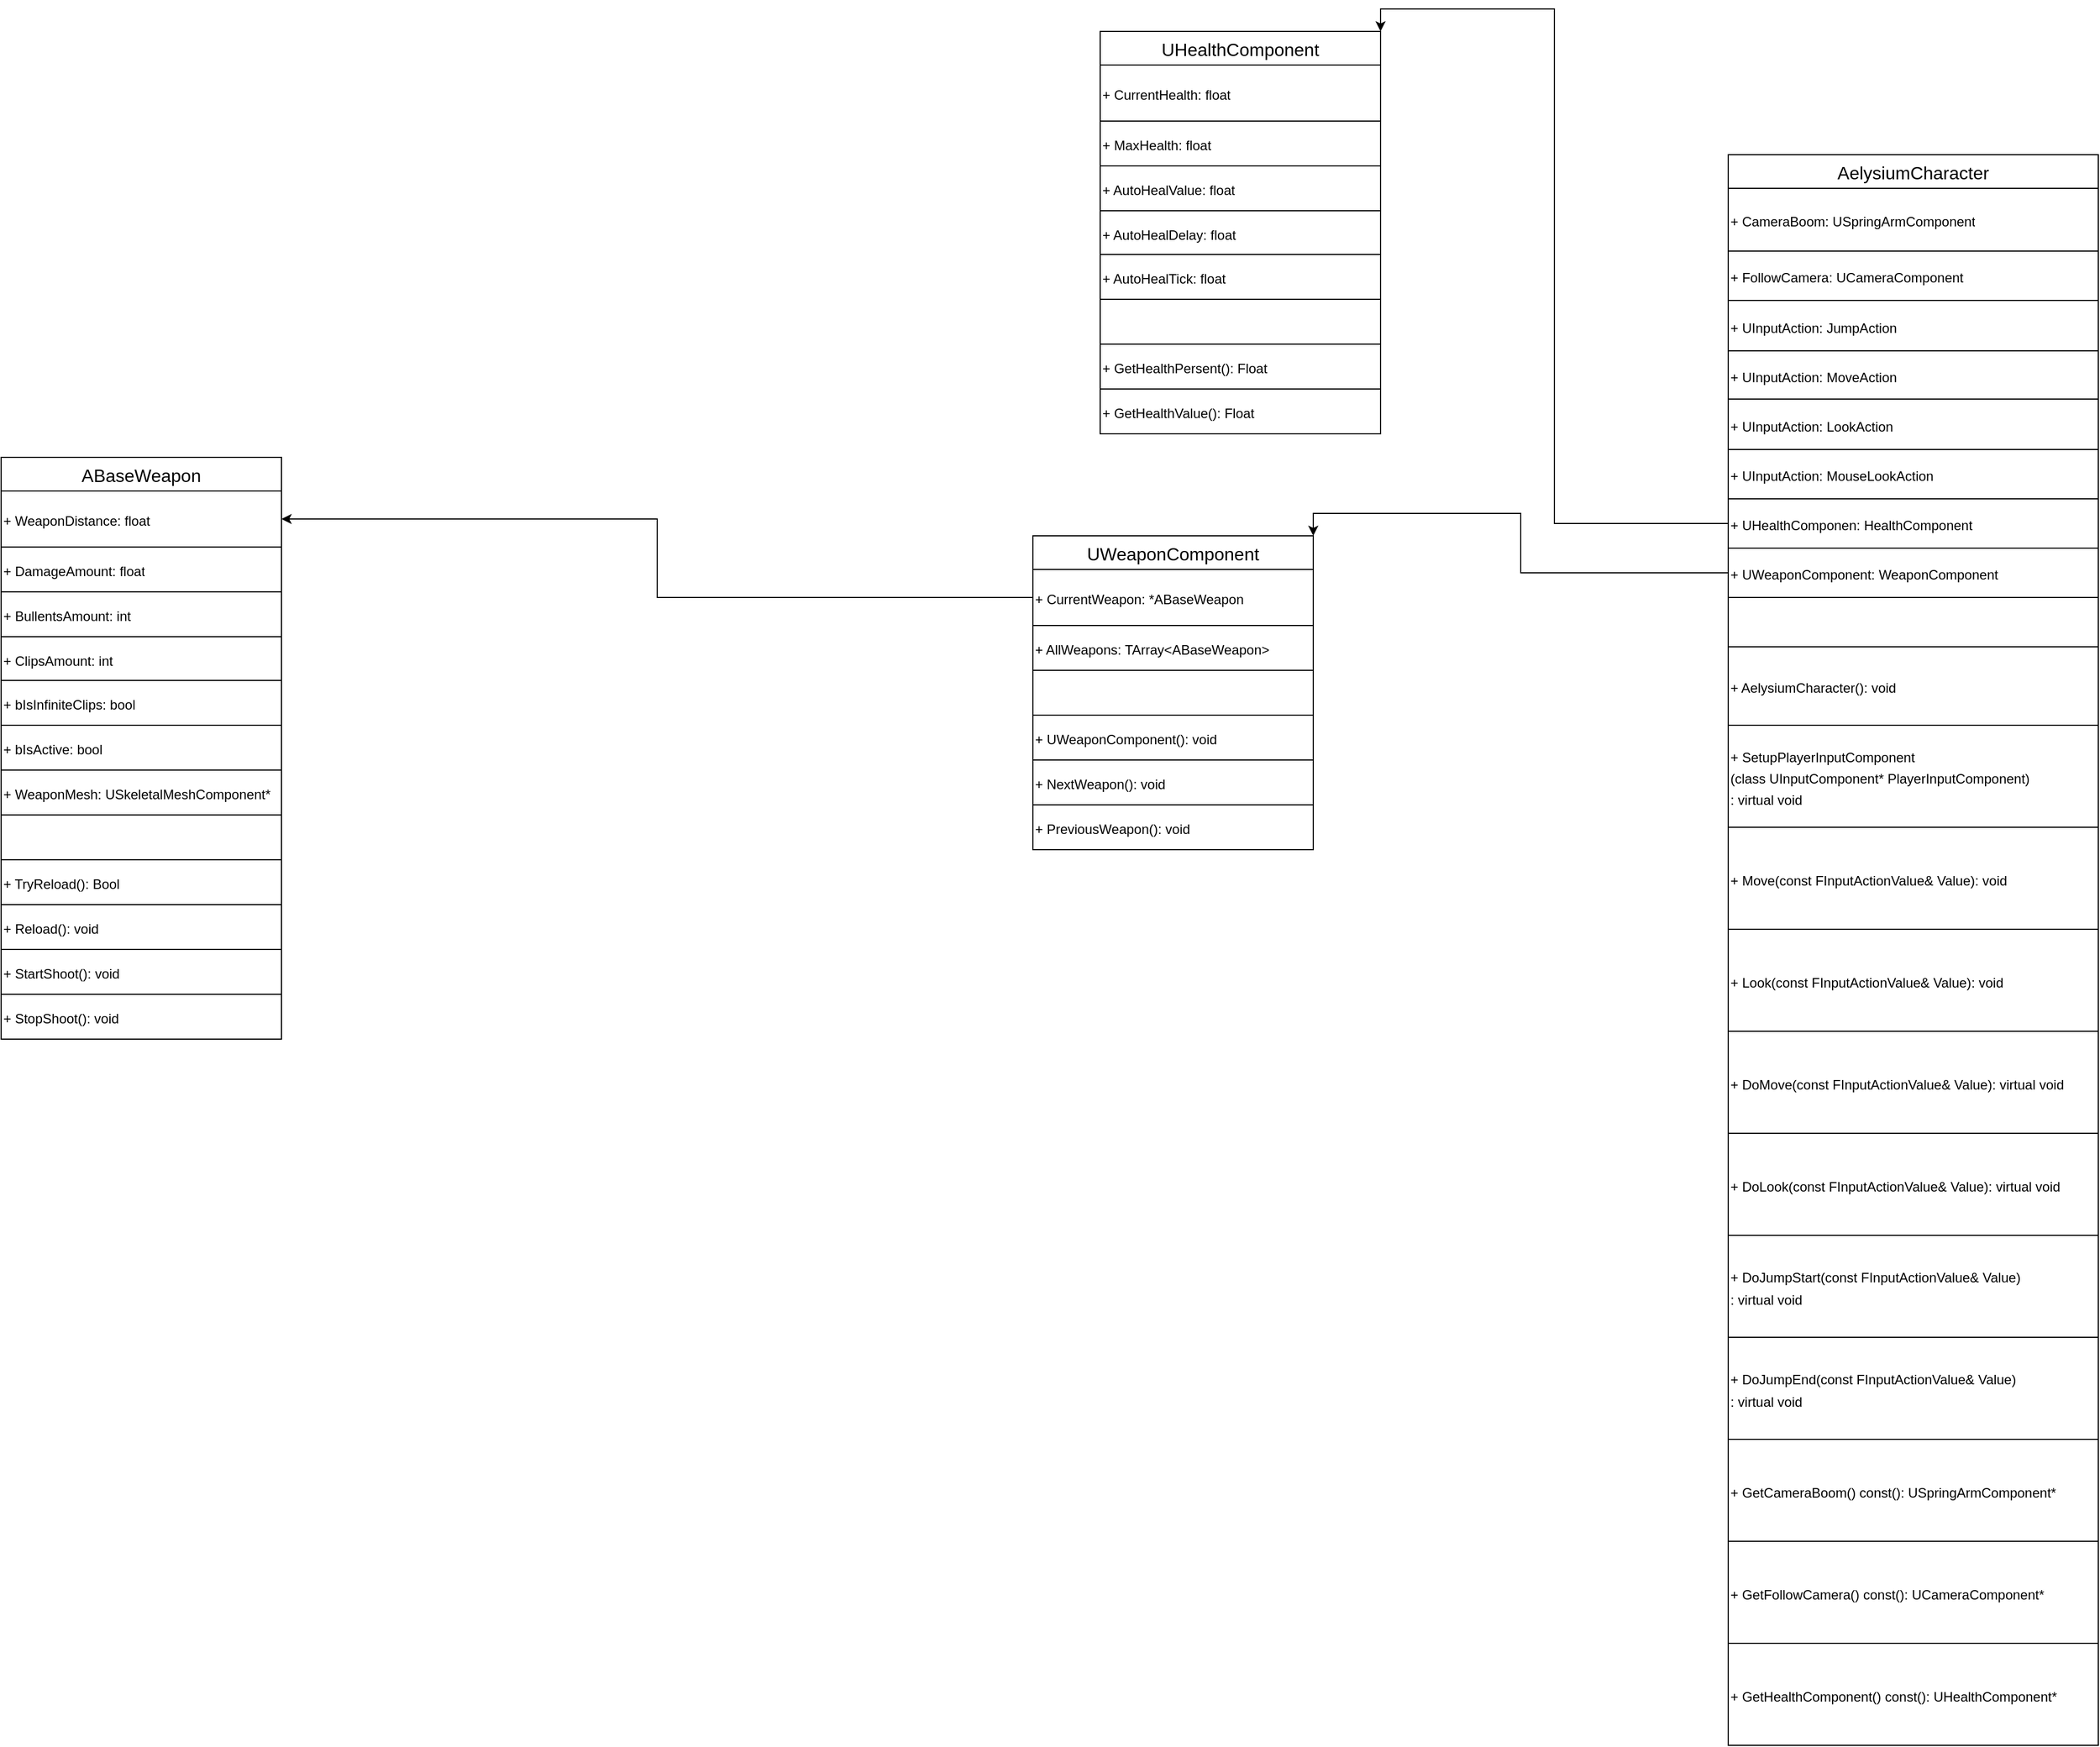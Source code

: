 <mxfile version="28.0.6">
  <diagram name="Страница — 1" id="IhJ4bE7CUyIUtvMSSL0e">
    <mxGraphModel dx="3064" dy="1994" grid="1" gridSize="10" guides="1" tooltips="1" connect="1" arrows="1" fold="1" page="1" pageScale="1" pageWidth="827" pageHeight="1169" math="0" shadow="0">
      <root>
        <mxCell id="0" />
        <mxCell id="1" parent="0" />
        <mxCell id="DpDnRwsXuCsIDv9uNx-G-3" value="UHealthComponent" style="shape=table;startSize=30;container=1;collapsible=0;childLayout=tableLayout;strokeColor=default;fontSize=16;align=center;" vertex="1" parent="1">
          <mxGeometry x="-280" y="-120" width="250" height="359" as="geometry" />
        </mxCell>
        <mxCell id="DpDnRwsXuCsIDv9uNx-G-4" value="" style="shape=tableRow;horizontal=0;startSize=0;swimlaneHead=0;swimlaneBody=0;strokeColor=inherit;top=0;left=0;bottom=0;right=0;collapsible=0;dropTarget=0;fillColor=none;points=[[0,0.5],[1,0.5]];portConstraint=eastwest;fontSize=16;" vertex="1" parent="DpDnRwsXuCsIDv9uNx-G-3">
          <mxGeometry y="30" width="250" height="50" as="geometry" />
        </mxCell>
        <mxCell id="DpDnRwsXuCsIDv9uNx-G-16" value="&lt;span style=&quot;font-size: 12px;&quot;&gt;+ CurrentHealth: float&lt;/span&gt;" style="shape=partialRectangle;html=1;whiteSpace=wrap;connectable=0;strokeColor=inherit;overflow=hidden;fillColor=none;top=0;left=0;bottom=0;right=0;pointerEvents=1;fontSize=16;align=left;" vertex="1" parent="DpDnRwsXuCsIDv9uNx-G-4">
          <mxGeometry width="250" height="50" as="geometry">
            <mxRectangle width="250" height="50" as="alternateBounds" />
          </mxGeometry>
        </mxCell>
        <mxCell id="DpDnRwsXuCsIDv9uNx-G-8" value="" style="shape=tableRow;horizontal=0;startSize=0;swimlaneHead=0;swimlaneBody=0;strokeColor=inherit;top=0;left=0;bottom=0;right=0;collapsible=0;dropTarget=0;fillColor=none;points=[[0,0.5],[1,0.5]];portConstraint=eastwest;fontSize=16;" vertex="1" parent="DpDnRwsXuCsIDv9uNx-G-3">
          <mxGeometry y="80" width="250" height="40" as="geometry" />
        </mxCell>
        <mxCell id="DpDnRwsXuCsIDv9uNx-G-17" value="&lt;span style=&quot;font-size: 12px;&quot;&gt;+ MaxHealth: float&lt;/span&gt;" style="shape=partialRectangle;html=1;whiteSpace=wrap;connectable=0;strokeColor=inherit;overflow=hidden;fillColor=none;top=0;left=0;bottom=0;right=0;pointerEvents=1;fontSize=16;align=left;" vertex="1" parent="DpDnRwsXuCsIDv9uNx-G-8">
          <mxGeometry width="250" height="40" as="geometry">
            <mxRectangle width="250" height="40" as="alternateBounds" />
          </mxGeometry>
        </mxCell>
        <mxCell id="DpDnRwsXuCsIDv9uNx-G-22" style="shape=tableRow;horizontal=0;startSize=0;swimlaneHead=0;swimlaneBody=0;strokeColor=inherit;top=0;left=0;bottom=0;right=0;collapsible=0;dropTarget=0;fillColor=none;points=[[0,0.5],[1,0.5]];portConstraint=eastwest;fontSize=16;" vertex="1" parent="DpDnRwsXuCsIDv9uNx-G-3">
          <mxGeometry y="120" width="250" height="40" as="geometry" />
        </mxCell>
        <mxCell id="DpDnRwsXuCsIDv9uNx-G-23" value="&lt;span style=&quot;font-size: 12px;&quot;&gt;+ AutoHealValue: float&lt;/span&gt;" style="shape=partialRectangle;html=1;whiteSpace=wrap;connectable=0;strokeColor=inherit;overflow=hidden;fillColor=none;top=0;left=0;bottom=0;right=0;pointerEvents=1;fontSize=16;align=left;" vertex="1" parent="DpDnRwsXuCsIDv9uNx-G-22">
          <mxGeometry width="250" height="40" as="geometry">
            <mxRectangle width="250" height="40" as="alternateBounds" />
          </mxGeometry>
        </mxCell>
        <mxCell id="DpDnRwsXuCsIDv9uNx-G-24" style="shape=tableRow;horizontal=0;startSize=0;swimlaneHead=0;swimlaneBody=0;strokeColor=inherit;top=0;left=0;bottom=0;right=0;collapsible=0;dropTarget=0;fillColor=none;points=[[0,0.5],[1,0.5]];portConstraint=eastwest;fontSize=16;" vertex="1" parent="DpDnRwsXuCsIDv9uNx-G-3">
          <mxGeometry y="160" width="250" height="39" as="geometry" />
        </mxCell>
        <mxCell id="DpDnRwsXuCsIDv9uNx-G-25" value="&lt;span style=&quot;font-size: 12px;&quot;&gt;+ AutoHealDelay: float&lt;/span&gt;" style="shape=partialRectangle;html=1;whiteSpace=wrap;connectable=0;strokeColor=inherit;overflow=hidden;fillColor=none;top=0;left=0;bottom=0;right=0;pointerEvents=1;fontSize=16;align=left;" vertex="1" parent="DpDnRwsXuCsIDv9uNx-G-24">
          <mxGeometry width="250" height="39" as="geometry">
            <mxRectangle width="250" height="39" as="alternateBounds" />
          </mxGeometry>
        </mxCell>
        <mxCell id="DpDnRwsXuCsIDv9uNx-G-26" style="shape=tableRow;horizontal=0;startSize=0;swimlaneHead=0;swimlaneBody=0;strokeColor=inherit;top=0;left=0;bottom=0;right=0;collapsible=0;dropTarget=0;fillColor=none;points=[[0,0.5],[1,0.5]];portConstraint=eastwest;fontSize=16;" vertex="1" parent="DpDnRwsXuCsIDv9uNx-G-3">
          <mxGeometry y="199" width="250" height="40" as="geometry" />
        </mxCell>
        <mxCell id="DpDnRwsXuCsIDv9uNx-G-27" value="&lt;span style=&quot;font-size: 12px;&quot;&gt;+ AutoHealTick: float&lt;/span&gt;" style="shape=partialRectangle;html=1;whiteSpace=wrap;connectable=0;strokeColor=inherit;overflow=hidden;fillColor=none;top=0;left=0;bottom=0;right=0;pointerEvents=1;fontSize=16;align=left;" vertex="1" parent="DpDnRwsXuCsIDv9uNx-G-26">
          <mxGeometry width="250" height="40" as="geometry">
            <mxRectangle width="250" height="40" as="alternateBounds" />
          </mxGeometry>
        </mxCell>
        <mxCell id="DpDnRwsXuCsIDv9uNx-G-28" style="shape=tableRow;horizontal=0;startSize=0;swimlaneHead=0;swimlaneBody=0;strokeColor=inherit;top=0;left=0;bottom=0;right=0;collapsible=0;dropTarget=0;fillColor=none;points=[[0,0.5],[1,0.5]];portConstraint=eastwest;fontSize=16;" vertex="1" parent="DpDnRwsXuCsIDv9uNx-G-3">
          <mxGeometry y="239" width="250" height="40" as="geometry" />
        </mxCell>
        <mxCell id="DpDnRwsXuCsIDv9uNx-G-29" value="" style="shape=partialRectangle;html=1;whiteSpace=wrap;connectable=0;strokeColor=inherit;overflow=hidden;fillColor=none;top=0;left=0;bottom=0;right=0;pointerEvents=1;fontSize=16;align=left;" vertex="1" parent="DpDnRwsXuCsIDv9uNx-G-28">
          <mxGeometry width="250" height="40" as="geometry">
            <mxRectangle width="250" height="40" as="alternateBounds" />
          </mxGeometry>
        </mxCell>
        <mxCell id="DpDnRwsXuCsIDv9uNx-G-30" style="shape=tableRow;horizontal=0;startSize=0;swimlaneHead=0;swimlaneBody=0;strokeColor=inherit;top=0;left=0;bottom=0;right=0;collapsible=0;dropTarget=0;fillColor=none;points=[[0,0.5],[1,0.5]];portConstraint=eastwest;fontSize=16;" vertex="1" parent="DpDnRwsXuCsIDv9uNx-G-3">
          <mxGeometry y="279" width="250" height="40" as="geometry" />
        </mxCell>
        <mxCell id="DpDnRwsXuCsIDv9uNx-G-31" value="&lt;span style=&quot;font-size: 12px;&quot;&gt;+ GetHealthPersent(): Float&lt;/span&gt;" style="shape=partialRectangle;html=1;whiteSpace=wrap;connectable=0;strokeColor=inherit;overflow=hidden;fillColor=none;top=0;left=0;bottom=0;right=0;pointerEvents=1;fontSize=16;align=left;" vertex="1" parent="DpDnRwsXuCsIDv9uNx-G-30">
          <mxGeometry width="250" height="40" as="geometry">
            <mxRectangle width="250" height="40" as="alternateBounds" />
          </mxGeometry>
        </mxCell>
        <mxCell id="DpDnRwsXuCsIDv9uNx-G-32" style="shape=tableRow;horizontal=0;startSize=0;swimlaneHead=0;swimlaneBody=0;strokeColor=inherit;top=0;left=0;bottom=0;right=0;collapsible=0;dropTarget=0;fillColor=none;points=[[0,0.5],[1,0.5]];portConstraint=eastwest;fontSize=16;" vertex="1" parent="DpDnRwsXuCsIDv9uNx-G-3">
          <mxGeometry y="319" width="250" height="40" as="geometry" />
        </mxCell>
        <mxCell id="DpDnRwsXuCsIDv9uNx-G-33" value="&lt;span style=&quot;font-size: 12px;&quot;&gt;+ GetHealthValue(): Float&lt;/span&gt;" style="shape=partialRectangle;html=1;whiteSpace=wrap;connectable=0;strokeColor=inherit;overflow=hidden;fillColor=none;top=0;left=0;bottom=0;right=0;pointerEvents=1;fontSize=16;align=left;" vertex="1" parent="DpDnRwsXuCsIDv9uNx-G-32">
          <mxGeometry width="250" height="40" as="geometry">
            <mxRectangle width="250" height="40" as="alternateBounds" />
          </mxGeometry>
        </mxCell>
        <mxCell id="DpDnRwsXuCsIDv9uNx-G-34" value="AelysiumCharacter" style="shape=table;startSize=30;container=1;collapsible=0;childLayout=tableLayout;strokeColor=default;fontSize=16;align=center;" vertex="1" parent="1">
          <mxGeometry x="280" y="-10" width="330" height="1419" as="geometry" />
        </mxCell>
        <mxCell id="DpDnRwsXuCsIDv9uNx-G-35" value="" style="shape=tableRow;horizontal=0;startSize=0;swimlaneHead=0;swimlaneBody=0;strokeColor=inherit;top=0;left=0;bottom=0;right=0;collapsible=0;dropTarget=0;fillColor=none;points=[[0,0.5],[1,0.5]];portConstraint=eastwest;fontSize=16;" vertex="1" parent="DpDnRwsXuCsIDv9uNx-G-34">
          <mxGeometry y="30" width="330" height="56" as="geometry" />
        </mxCell>
        <mxCell id="DpDnRwsXuCsIDv9uNx-G-36" value="&lt;span style=&quot;font-size: 12px;&quot;&gt;+ CameraBoom:&amp;nbsp;USpringArmComponent&lt;/span&gt;" style="shape=partialRectangle;html=1;whiteSpace=wrap;connectable=0;strokeColor=inherit;overflow=hidden;fillColor=none;top=0;left=0;bottom=0;right=0;pointerEvents=1;fontSize=16;align=left;" vertex="1" parent="DpDnRwsXuCsIDv9uNx-G-35">
          <mxGeometry width="330" height="56" as="geometry">
            <mxRectangle width="330" height="56" as="alternateBounds" />
          </mxGeometry>
        </mxCell>
        <mxCell id="DpDnRwsXuCsIDv9uNx-G-37" value="" style="shape=tableRow;horizontal=0;startSize=0;swimlaneHead=0;swimlaneBody=0;strokeColor=inherit;top=0;left=0;bottom=0;right=0;collapsible=0;dropTarget=0;fillColor=none;points=[[0,0.5],[1,0.5]];portConstraint=eastwest;fontSize=16;" vertex="1" parent="DpDnRwsXuCsIDv9uNx-G-34">
          <mxGeometry y="86" width="330" height="44" as="geometry" />
        </mxCell>
        <mxCell id="DpDnRwsXuCsIDv9uNx-G-38" value="&lt;span style=&quot;font-size: 12px;&quot;&gt;+ FollowCamera:&amp;nbsp;UCameraComponent&lt;/span&gt;" style="shape=partialRectangle;html=1;whiteSpace=wrap;connectable=0;strokeColor=inherit;overflow=hidden;fillColor=none;top=0;left=0;bottom=0;right=0;pointerEvents=1;fontSize=16;align=left;" vertex="1" parent="DpDnRwsXuCsIDv9uNx-G-37">
          <mxGeometry width="330" height="44" as="geometry">
            <mxRectangle width="330" height="44" as="alternateBounds" />
          </mxGeometry>
        </mxCell>
        <mxCell id="DpDnRwsXuCsIDv9uNx-G-39" style="shape=tableRow;horizontal=0;startSize=0;swimlaneHead=0;swimlaneBody=0;strokeColor=inherit;top=0;left=0;bottom=0;right=0;collapsible=0;dropTarget=0;fillColor=none;points=[[0,0.5],[1,0.5]];portConstraint=eastwest;fontSize=16;" vertex="1" parent="DpDnRwsXuCsIDv9uNx-G-34">
          <mxGeometry y="130" width="330" height="45" as="geometry" />
        </mxCell>
        <mxCell id="DpDnRwsXuCsIDv9uNx-G-40" value="&lt;span style=&quot;font-size: 12px;&quot;&gt;+ UInputAction:&amp;nbsp;JumpAction&lt;/span&gt;" style="shape=partialRectangle;html=1;whiteSpace=wrap;connectable=0;strokeColor=inherit;overflow=hidden;fillColor=none;top=0;left=0;bottom=0;right=0;pointerEvents=1;fontSize=16;align=left;" vertex="1" parent="DpDnRwsXuCsIDv9uNx-G-39">
          <mxGeometry width="330" height="45" as="geometry">
            <mxRectangle width="330" height="45" as="alternateBounds" />
          </mxGeometry>
        </mxCell>
        <mxCell id="DpDnRwsXuCsIDv9uNx-G-41" style="shape=tableRow;horizontal=0;startSize=0;swimlaneHead=0;swimlaneBody=0;strokeColor=inherit;top=0;left=0;bottom=0;right=0;collapsible=0;dropTarget=0;fillColor=none;points=[[0,0.5],[1,0.5]];portConstraint=eastwest;fontSize=16;" vertex="1" parent="DpDnRwsXuCsIDv9uNx-G-34">
          <mxGeometry y="175" width="330" height="43" as="geometry" />
        </mxCell>
        <mxCell id="DpDnRwsXuCsIDv9uNx-G-42" value="&lt;span style=&quot;font-size: 12px;&quot;&gt;+ UInputAction:&amp;nbsp;MoveAction&lt;/span&gt;" style="shape=partialRectangle;html=1;whiteSpace=wrap;connectable=0;strokeColor=inherit;overflow=hidden;fillColor=none;top=0;left=0;bottom=0;right=0;pointerEvents=1;fontSize=16;align=left;" vertex="1" parent="DpDnRwsXuCsIDv9uNx-G-41">
          <mxGeometry width="330" height="43" as="geometry">
            <mxRectangle width="330" height="43" as="alternateBounds" />
          </mxGeometry>
        </mxCell>
        <mxCell id="DpDnRwsXuCsIDv9uNx-G-43" style="shape=tableRow;horizontal=0;startSize=0;swimlaneHead=0;swimlaneBody=0;strokeColor=inherit;top=0;left=0;bottom=0;right=0;collapsible=0;dropTarget=0;fillColor=none;points=[[0,0.5],[1,0.5]];portConstraint=eastwest;fontSize=16;" vertex="1" parent="DpDnRwsXuCsIDv9uNx-G-34">
          <mxGeometry y="218" width="330" height="45" as="geometry" />
        </mxCell>
        <mxCell id="DpDnRwsXuCsIDv9uNx-G-44" value="&lt;span style=&quot;font-size: 12px;&quot;&gt;+ UInputAction:&amp;nbsp;LookAction&lt;/span&gt;" style="shape=partialRectangle;html=1;whiteSpace=wrap;connectable=0;strokeColor=inherit;overflow=hidden;fillColor=none;top=0;left=0;bottom=0;right=0;pointerEvents=1;fontSize=16;align=left;" vertex="1" parent="DpDnRwsXuCsIDv9uNx-G-43">
          <mxGeometry width="330" height="45" as="geometry">
            <mxRectangle width="330" height="45" as="alternateBounds" />
          </mxGeometry>
        </mxCell>
        <mxCell id="DpDnRwsXuCsIDv9uNx-G-55" style="shape=tableRow;horizontal=0;startSize=0;swimlaneHead=0;swimlaneBody=0;strokeColor=inherit;top=0;left=0;bottom=0;right=0;collapsible=0;dropTarget=0;fillColor=none;points=[[0,0.5],[1,0.5]];portConstraint=eastwest;fontSize=16;" vertex="1" parent="DpDnRwsXuCsIDv9uNx-G-34">
          <mxGeometry y="263" width="330" height="44" as="geometry" />
        </mxCell>
        <mxCell id="DpDnRwsXuCsIDv9uNx-G-56" value="&lt;span style=&quot;font-size: 12px;&quot;&gt;+ UInputAction:&amp;nbsp;MouseLookAction&lt;/span&gt;" style="shape=partialRectangle;html=1;whiteSpace=wrap;connectable=0;strokeColor=inherit;overflow=hidden;fillColor=none;top=0;left=0;bottom=0;right=0;pointerEvents=1;fontSize=16;align=left;" vertex="1" parent="DpDnRwsXuCsIDv9uNx-G-55">
          <mxGeometry width="330" height="44" as="geometry">
            <mxRectangle width="330" height="44" as="alternateBounds" />
          </mxGeometry>
        </mxCell>
        <mxCell id="DpDnRwsXuCsIDv9uNx-G-75" style="shape=tableRow;horizontal=0;startSize=0;swimlaneHead=0;swimlaneBody=0;strokeColor=inherit;top=0;left=0;bottom=0;right=0;collapsible=0;dropTarget=0;fillColor=none;points=[[0,0.5],[1,0.5]];portConstraint=eastwest;fontSize=16;" vertex="1" parent="DpDnRwsXuCsIDv9uNx-G-34">
          <mxGeometry y="307" width="330" height="44" as="geometry" />
        </mxCell>
        <mxCell id="DpDnRwsXuCsIDv9uNx-G-76" value="&lt;span style=&quot;font-size: 12px;&quot;&gt;+ UHealthComponen: HealthComponent&lt;/span&gt;" style="shape=partialRectangle;html=1;whiteSpace=wrap;connectable=0;strokeColor=inherit;overflow=hidden;fillColor=none;top=0;left=0;bottom=0;right=0;pointerEvents=1;fontSize=16;align=left;" vertex="1" parent="DpDnRwsXuCsIDv9uNx-G-75">
          <mxGeometry width="330" height="44" as="geometry">
            <mxRectangle width="330" height="44" as="alternateBounds" />
          </mxGeometry>
        </mxCell>
        <mxCell id="DpDnRwsXuCsIDv9uNx-G-127" style="shape=tableRow;horizontal=0;startSize=0;swimlaneHead=0;swimlaneBody=0;strokeColor=inherit;top=0;left=0;bottom=0;right=0;collapsible=0;dropTarget=0;fillColor=none;points=[[0,0.5],[1,0.5]];portConstraint=eastwest;fontSize=16;" vertex="1" parent="DpDnRwsXuCsIDv9uNx-G-34">
          <mxGeometry y="351" width="330" height="44" as="geometry" />
        </mxCell>
        <mxCell id="DpDnRwsXuCsIDv9uNx-G-128" value="&lt;span style=&quot;font-size: 12px;&quot;&gt;+ UWeaponComponent: WeaponComponent&lt;/span&gt;" style="shape=partialRectangle;html=1;whiteSpace=wrap;connectable=0;strokeColor=inherit;overflow=hidden;fillColor=none;top=0;left=0;bottom=0;right=0;pointerEvents=1;fontSize=16;align=left;" vertex="1" parent="DpDnRwsXuCsIDv9uNx-G-127">
          <mxGeometry width="330" height="44" as="geometry">
            <mxRectangle width="330" height="44" as="alternateBounds" />
          </mxGeometry>
        </mxCell>
        <mxCell id="DpDnRwsXuCsIDv9uNx-G-51" style="shape=tableRow;horizontal=0;startSize=0;swimlaneHead=0;swimlaneBody=0;strokeColor=inherit;top=0;left=0;bottom=0;right=0;collapsible=0;dropTarget=0;fillColor=none;points=[[0,0.5],[1,0.5]];portConstraint=eastwest;fontSize=16;" vertex="1" parent="DpDnRwsXuCsIDv9uNx-G-34">
          <mxGeometry y="395" width="330" height="44" as="geometry" />
        </mxCell>
        <mxCell id="DpDnRwsXuCsIDv9uNx-G-52" style="shape=partialRectangle;html=1;whiteSpace=wrap;connectable=0;strokeColor=inherit;overflow=hidden;fillColor=none;top=0;left=0;bottom=0;right=0;pointerEvents=1;fontSize=16;align=left;" vertex="1" parent="DpDnRwsXuCsIDv9uNx-G-51">
          <mxGeometry width="330" height="44" as="geometry">
            <mxRectangle width="330" height="44" as="alternateBounds" />
          </mxGeometry>
        </mxCell>
        <mxCell id="DpDnRwsXuCsIDv9uNx-G-47" style="shape=tableRow;horizontal=0;startSize=0;swimlaneHead=0;swimlaneBody=0;strokeColor=inherit;top=0;left=0;bottom=0;right=0;collapsible=0;dropTarget=0;fillColor=none;points=[[0,0.5],[1,0.5]];portConstraint=eastwest;fontSize=16;" vertex="1" parent="DpDnRwsXuCsIDv9uNx-G-34">
          <mxGeometry y="439" width="330" height="70" as="geometry" />
        </mxCell>
        <mxCell id="DpDnRwsXuCsIDv9uNx-G-48" value="&lt;span style=&quot;font-size: 12px;&quot;&gt;+ AelysiumCharacter(): void&lt;/span&gt;" style="shape=partialRectangle;html=1;whiteSpace=wrap;connectable=0;strokeColor=inherit;overflow=hidden;fillColor=none;top=0;left=0;bottom=0;right=0;pointerEvents=1;fontSize=16;align=left;" vertex="1" parent="DpDnRwsXuCsIDv9uNx-G-47">
          <mxGeometry width="330" height="70" as="geometry">
            <mxRectangle width="330" height="70" as="alternateBounds" />
          </mxGeometry>
        </mxCell>
        <mxCell id="DpDnRwsXuCsIDv9uNx-G-49" style="shape=tableRow;horizontal=0;startSize=0;swimlaneHead=0;swimlaneBody=0;strokeColor=inherit;top=0;left=0;bottom=0;right=0;collapsible=0;dropTarget=0;fillColor=none;points=[[0,0.5],[1,0.5]];portConstraint=eastwest;fontSize=16;" vertex="1" parent="DpDnRwsXuCsIDv9uNx-G-34">
          <mxGeometry y="509" width="330" height="91" as="geometry" />
        </mxCell>
        <mxCell id="DpDnRwsXuCsIDv9uNx-G-50" value="&lt;span style=&quot;font-size: 12px;&quot;&gt;+ SetupPlayerInputComponent&lt;/span&gt;&lt;div&gt;&lt;span style=&quot;font-size: 12px;&quot;&gt;(class UInputComponent* PlayerInputComponent)&lt;/span&gt;&lt;/div&gt;&lt;div&gt;&lt;span style=&quot;font-size: 12px;&quot;&gt;:&amp;nbsp;&lt;/span&gt;&lt;span style=&quot;background-color: transparent; font-size: 12px;&quot;&gt;virtual&amp;nbsp;&lt;/span&gt;&lt;span style=&quot;font-size: 12px; background-color: transparent; color: light-dark(rgb(0, 0, 0), rgb(255, 255, 255));&quot;&gt;void&lt;/span&gt;&lt;/div&gt;" style="shape=partialRectangle;html=1;whiteSpace=wrap;connectable=0;strokeColor=inherit;overflow=hidden;fillColor=none;top=0;left=0;bottom=0;right=0;pointerEvents=1;fontSize=16;align=left;" vertex="1" parent="DpDnRwsXuCsIDv9uNx-G-49">
          <mxGeometry width="330" height="91" as="geometry">
            <mxRectangle width="330" height="91" as="alternateBounds" />
          </mxGeometry>
        </mxCell>
        <mxCell id="DpDnRwsXuCsIDv9uNx-G-62" style="shape=tableRow;horizontal=0;startSize=0;swimlaneHead=0;swimlaneBody=0;strokeColor=inherit;top=0;left=0;bottom=0;right=0;collapsible=0;dropTarget=0;fillColor=none;points=[[0,0.5],[1,0.5]];portConstraint=eastwest;fontSize=16;" vertex="1" parent="DpDnRwsXuCsIDv9uNx-G-34">
          <mxGeometry y="600" width="330" height="91" as="geometry" />
        </mxCell>
        <mxCell id="DpDnRwsXuCsIDv9uNx-G-63" value="&lt;span style=&quot;font-size: 12px;&quot;&gt;+&amp;nbsp;Move(const FInputActionValue&amp;amp; Value)&lt;/span&gt;&lt;span style=&quot;font-size: 12px; background-color: transparent; color: light-dark(rgb(0, 0, 0), rgb(255, 255, 255));&quot;&gt;: void&lt;/span&gt;" style="shape=partialRectangle;html=1;whiteSpace=wrap;connectable=0;strokeColor=inherit;overflow=hidden;fillColor=none;top=0;left=0;bottom=0;right=0;pointerEvents=1;fontSize=16;align=left;" vertex="1" parent="DpDnRwsXuCsIDv9uNx-G-62">
          <mxGeometry width="330" height="91" as="geometry">
            <mxRectangle width="330" height="91" as="alternateBounds" />
          </mxGeometry>
        </mxCell>
        <mxCell id="DpDnRwsXuCsIDv9uNx-G-60" style="shape=tableRow;horizontal=0;startSize=0;swimlaneHead=0;swimlaneBody=0;strokeColor=inherit;top=0;left=0;bottom=0;right=0;collapsible=0;dropTarget=0;fillColor=none;points=[[0,0.5],[1,0.5]];portConstraint=eastwest;fontSize=16;" vertex="1" parent="DpDnRwsXuCsIDv9uNx-G-34">
          <mxGeometry y="691" width="330" height="91" as="geometry" />
        </mxCell>
        <mxCell id="DpDnRwsXuCsIDv9uNx-G-61" value="&lt;span style=&quot;font-size: 12px;&quot;&gt;+ Look(const FInputActionValue&amp;amp; Value)&lt;/span&gt;&lt;span style=&quot;background-color: transparent; font-size: 12px; color: light-dark(rgb(0, 0, 0), rgb(255, 255, 255));&quot;&gt;: void&lt;/span&gt;" style="shape=partialRectangle;html=1;whiteSpace=wrap;connectable=0;strokeColor=inherit;overflow=hidden;fillColor=none;top=0;left=0;bottom=0;right=0;pointerEvents=1;fontSize=16;align=left;" vertex="1" parent="DpDnRwsXuCsIDv9uNx-G-60">
          <mxGeometry width="330" height="91" as="geometry">
            <mxRectangle width="330" height="91" as="alternateBounds" />
          </mxGeometry>
        </mxCell>
        <mxCell id="DpDnRwsXuCsIDv9uNx-G-58" style="shape=tableRow;horizontal=0;startSize=0;swimlaneHead=0;swimlaneBody=0;strokeColor=inherit;top=0;left=0;bottom=0;right=0;collapsible=0;dropTarget=0;fillColor=none;points=[[0,0.5],[1,0.5]];portConstraint=eastwest;fontSize=16;" vertex="1" parent="DpDnRwsXuCsIDv9uNx-G-34">
          <mxGeometry y="782" width="330" height="91" as="geometry" />
        </mxCell>
        <mxCell id="DpDnRwsXuCsIDv9uNx-G-59" value="&lt;span style=&quot;font-size: 12px;&quot;&gt;+ DoMove(const FInputActionValue&amp;amp; Value)&lt;/span&gt;&lt;span style=&quot;color: light-dark(rgb(0, 0, 0), rgb(255, 255, 255)); background-color: transparent; font-size: 12px;&quot;&gt;:&amp;nbsp;&lt;/span&gt;&lt;span style=&quot;font-size: 12px;&quot;&gt;virtual void&lt;/span&gt;" style="shape=partialRectangle;html=1;whiteSpace=wrap;connectable=0;strokeColor=inherit;overflow=hidden;fillColor=none;top=0;left=0;bottom=0;right=0;pointerEvents=1;fontSize=16;align=left;" vertex="1" parent="DpDnRwsXuCsIDv9uNx-G-58">
          <mxGeometry width="330" height="91" as="geometry">
            <mxRectangle width="330" height="91" as="alternateBounds" />
          </mxGeometry>
        </mxCell>
        <mxCell id="DpDnRwsXuCsIDv9uNx-G-64" style="shape=tableRow;horizontal=0;startSize=0;swimlaneHead=0;swimlaneBody=0;strokeColor=inherit;top=0;left=0;bottom=0;right=0;collapsible=0;dropTarget=0;fillColor=none;points=[[0,0.5],[1,0.5]];portConstraint=eastwest;fontSize=16;" vertex="1" parent="DpDnRwsXuCsIDv9uNx-G-34">
          <mxGeometry y="873" width="330" height="91" as="geometry" />
        </mxCell>
        <mxCell id="DpDnRwsXuCsIDv9uNx-G-65" value="&lt;span style=&quot;font-size: 12px;&quot;&gt;+ DoLook(const FInputActionValue&amp;amp; Value)&lt;/span&gt;&lt;span style=&quot;color: light-dark(rgb(0, 0, 0), rgb(255, 255, 255)); background-color: transparent; font-size: 12px;&quot;&gt;:&amp;nbsp;&lt;/span&gt;&lt;span style=&quot;font-size: 12px;&quot;&gt;virtual void&lt;/span&gt;" style="shape=partialRectangle;html=1;whiteSpace=wrap;connectable=0;strokeColor=inherit;overflow=hidden;fillColor=none;top=0;left=0;bottom=0;right=0;pointerEvents=1;fontSize=16;align=left;" vertex="1" parent="DpDnRwsXuCsIDv9uNx-G-64">
          <mxGeometry width="330" height="91" as="geometry">
            <mxRectangle width="330" height="91" as="alternateBounds" />
          </mxGeometry>
        </mxCell>
        <mxCell id="DpDnRwsXuCsIDv9uNx-G-66" style="shape=tableRow;horizontal=0;startSize=0;swimlaneHead=0;swimlaneBody=0;strokeColor=inherit;top=0;left=0;bottom=0;right=0;collapsible=0;dropTarget=0;fillColor=none;points=[[0,0.5],[1,0.5]];portConstraint=eastwest;fontSize=16;" vertex="1" parent="DpDnRwsXuCsIDv9uNx-G-34">
          <mxGeometry y="964" width="330" height="91" as="geometry" />
        </mxCell>
        <mxCell id="DpDnRwsXuCsIDv9uNx-G-67" value="&lt;span style=&quot;font-size: 12px;&quot;&gt;+ DoJumpStart(const FInputActionValue&amp;amp; Value)&lt;/span&gt;&lt;div&gt;&lt;span style=&quot;color: light-dark(rgb(0, 0, 0), rgb(255, 255, 255)); background-color: transparent; font-size: 12px;&quot;&gt;:&amp;nbsp;&lt;/span&gt;&lt;span style=&quot;font-size: 12px;&quot;&gt;virtual void&lt;/span&gt;&lt;/div&gt;" style="shape=partialRectangle;html=1;whiteSpace=wrap;connectable=0;strokeColor=inherit;overflow=hidden;fillColor=none;top=0;left=0;bottom=0;right=0;pointerEvents=1;fontSize=16;align=left;" vertex="1" parent="DpDnRwsXuCsIDv9uNx-G-66">
          <mxGeometry width="330" height="91" as="geometry">
            <mxRectangle width="330" height="91" as="alternateBounds" />
          </mxGeometry>
        </mxCell>
        <mxCell id="DpDnRwsXuCsIDv9uNx-G-68" style="shape=tableRow;horizontal=0;startSize=0;swimlaneHead=0;swimlaneBody=0;strokeColor=inherit;top=0;left=0;bottom=0;right=0;collapsible=0;dropTarget=0;fillColor=none;points=[[0,0.5],[1,0.5]];portConstraint=eastwest;fontSize=16;" vertex="1" parent="DpDnRwsXuCsIDv9uNx-G-34">
          <mxGeometry y="1055" width="330" height="91" as="geometry" />
        </mxCell>
        <mxCell id="DpDnRwsXuCsIDv9uNx-G-69" value="&lt;span style=&quot;font-size: 12px;&quot;&gt;+ DoJumpEnd(const FInputActionValue&amp;amp; Value)&lt;/span&gt;&lt;div&gt;&lt;span style=&quot;color: light-dark(rgb(0, 0, 0), rgb(255, 255, 255)); background-color: transparent; font-size: 12px;&quot;&gt;:&amp;nbsp;&lt;/span&gt;&lt;span style=&quot;font-size: 12px;&quot;&gt;virtual void&lt;/span&gt;&lt;/div&gt;" style="shape=partialRectangle;html=1;whiteSpace=wrap;connectable=0;strokeColor=inherit;overflow=hidden;fillColor=none;top=0;left=0;bottom=0;right=0;pointerEvents=1;fontSize=16;align=left;" vertex="1" parent="DpDnRwsXuCsIDv9uNx-G-68">
          <mxGeometry width="330" height="91" as="geometry">
            <mxRectangle width="330" height="91" as="alternateBounds" />
          </mxGeometry>
        </mxCell>
        <mxCell id="DpDnRwsXuCsIDv9uNx-G-70" style="shape=tableRow;horizontal=0;startSize=0;swimlaneHead=0;swimlaneBody=0;strokeColor=inherit;top=0;left=0;bottom=0;right=0;collapsible=0;dropTarget=0;fillColor=none;points=[[0,0.5],[1,0.5]];portConstraint=eastwest;fontSize=16;" vertex="1" parent="DpDnRwsXuCsIDv9uNx-G-34">
          <mxGeometry y="1146" width="330" height="91" as="geometry" />
        </mxCell>
        <mxCell id="DpDnRwsXuCsIDv9uNx-G-71" value="&lt;span style=&quot;font-size: 12px;&quot;&gt;+ GetCameraBoom() const()&lt;/span&gt;&lt;span style=&quot;color: light-dark(rgb(0, 0, 0), rgb(255, 255, 255)); background-color: transparent; font-size: 12px;&quot;&gt;:&amp;nbsp;&lt;/span&gt;&lt;span style=&quot;color: light-dark(rgb(0, 0, 0), rgb(255, 255, 255)); background-color: transparent; font-size: 12px;&quot;&gt;USpringArmComponent*&lt;/span&gt;" style="shape=partialRectangle;html=1;whiteSpace=wrap;connectable=0;strokeColor=inherit;overflow=hidden;fillColor=none;top=0;left=0;bottom=0;right=0;pointerEvents=1;fontSize=16;align=left;" vertex="1" parent="DpDnRwsXuCsIDv9uNx-G-70">
          <mxGeometry width="330" height="91" as="geometry">
            <mxRectangle width="330" height="91" as="alternateBounds" />
          </mxGeometry>
        </mxCell>
        <mxCell id="DpDnRwsXuCsIDv9uNx-G-72" style="shape=tableRow;horizontal=0;startSize=0;swimlaneHead=0;swimlaneBody=0;strokeColor=inherit;top=0;left=0;bottom=0;right=0;collapsible=0;dropTarget=0;fillColor=none;points=[[0,0.5],[1,0.5]];portConstraint=eastwest;fontSize=16;" vertex="1" parent="DpDnRwsXuCsIDv9uNx-G-34">
          <mxGeometry y="1237" width="330" height="91" as="geometry" />
        </mxCell>
        <mxCell id="DpDnRwsXuCsIDv9uNx-G-73" value="&lt;span style=&quot;font-size: 12px;&quot;&gt;+ GetFollowCamera() const()&lt;/span&gt;&lt;span style=&quot;background-color: transparent; color: light-dark(rgb(0, 0, 0), rgb(255, 255, 255)); font-size: 12px;&quot;&gt;:&amp;nbsp;&lt;/span&gt;&lt;span style=&quot;background-color: transparent;&quot;&gt;&lt;span style=&quot;font-size: 12px;&quot;&gt;UCameraComponent*&lt;/span&gt;&lt;/span&gt;" style="shape=partialRectangle;html=1;whiteSpace=wrap;connectable=0;strokeColor=inherit;overflow=hidden;fillColor=none;top=0;left=0;bottom=0;right=0;pointerEvents=1;fontSize=16;align=left;" vertex="1" parent="DpDnRwsXuCsIDv9uNx-G-72">
          <mxGeometry width="330" height="91" as="geometry">
            <mxRectangle width="330" height="91" as="alternateBounds" />
          </mxGeometry>
        </mxCell>
        <mxCell id="DpDnRwsXuCsIDv9uNx-G-78" style="shape=tableRow;horizontal=0;startSize=0;swimlaneHead=0;swimlaneBody=0;strokeColor=inherit;top=0;left=0;bottom=0;right=0;collapsible=0;dropTarget=0;fillColor=none;points=[[0,0.5],[1,0.5]];portConstraint=eastwest;fontSize=16;" vertex="1" parent="DpDnRwsXuCsIDv9uNx-G-34">
          <mxGeometry y="1328" width="330" height="91" as="geometry" />
        </mxCell>
        <mxCell id="DpDnRwsXuCsIDv9uNx-G-79" value="&lt;span style=&quot;font-size: 12px;&quot;&gt;+ GetHealthComponent() const()&lt;/span&gt;&lt;span style=&quot;color: light-dark(rgb(0, 0, 0), rgb(255, 255, 255)); background-color: transparent; font-size: 12px;&quot;&gt;: UHealthComponent&lt;/span&gt;&lt;span style=&quot;background-color: transparent;&quot;&gt;&lt;span style=&quot;font-size: 12px;&quot;&gt;*&lt;/span&gt;&lt;/span&gt;" style="shape=partialRectangle;html=1;whiteSpace=wrap;connectable=0;strokeColor=inherit;overflow=hidden;fillColor=none;top=0;left=0;bottom=0;right=0;pointerEvents=1;fontSize=16;align=left;" vertex="1" parent="DpDnRwsXuCsIDv9uNx-G-78">
          <mxGeometry width="330" height="91" as="geometry">
            <mxRectangle width="330" height="91" as="alternateBounds" />
          </mxGeometry>
        </mxCell>
        <mxCell id="DpDnRwsXuCsIDv9uNx-G-77" style="edgeStyle=orthogonalEdgeStyle;rounded=0;orthogonalLoop=1;jettySize=auto;html=1;exitX=0;exitY=0.5;exitDx=0;exitDy=0;entryX=1;entryY=0;entryDx=0;entryDy=0;" edge="1" parent="1" source="DpDnRwsXuCsIDv9uNx-G-75" target="DpDnRwsXuCsIDv9uNx-G-3">
          <mxGeometry relative="1" as="geometry" />
        </mxCell>
        <mxCell id="DpDnRwsXuCsIDv9uNx-G-80" value="UWeaponComponent" style="shape=table;startSize=30;container=1;collapsible=0;childLayout=tableLayout;strokeColor=default;fontSize=16;align=center;" vertex="1" parent="1">
          <mxGeometry x="-340" y="330" width="250" height="280" as="geometry" />
        </mxCell>
        <mxCell id="DpDnRwsXuCsIDv9uNx-G-81" value="" style="shape=tableRow;horizontal=0;startSize=0;swimlaneHead=0;swimlaneBody=0;strokeColor=inherit;top=0;left=0;bottom=0;right=0;collapsible=0;dropTarget=0;fillColor=none;points=[[0,0.5],[1,0.5]];portConstraint=eastwest;fontSize=16;" vertex="1" parent="DpDnRwsXuCsIDv9uNx-G-80">
          <mxGeometry y="30" width="250" height="50" as="geometry" />
        </mxCell>
        <mxCell id="DpDnRwsXuCsIDv9uNx-G-82" value="&lt;span style=&quot;font-size: 12px;&quot;&gt;+ CurrentWeapon: *ABaseWeapon&lt;/span&gt;" style="shape=partialRectangle;html=1;whiteSpace=wrap;connectable=0;strokeColor=inherit;overflow=hidden;fillColor=none;top=0;left=0;bottom=0;right=0;pointerEvents=1;fontSize=16;align=left;" vertex="1" parent="DpDnRwsXuCsIDv9uNx-G-81">
          <mxGeometry width="250" height="50" as="geometry">
            <mxRectangle width="250" height="50" as="alternateBounds" />
          </mxGeometry>
        </mxCell>
        <mxCell id="DpDnRwsXuCsIDv9uNx-G-83" value="" style="shape=tableRow;horizontal=0;startSize=0;swimlaneHead=0;swimlaneBody=0;strokeColor=inherit;top=0;left=0;bottom=0;right=0;collapsible=0;dropTarget=0;fillColor=none;points=[[0,0.5],[1,0.5]];portConstraint=eastwest;fontSize=16;" vertex="1" parent="DpDnRwsXuCsIDv9uNx-G-80">
          <mxGeometry y="80" width="250" height="40" as="geometry" />
        </mxCell>
        <mxCell id="DpDnRwsXuCsIDv9uNx-G-84" value="&lt;span style=&quot;font-size: 12px;&quot;&gt;+ AllWeapons: TArray&amp;lt;ABaseWeapon&amp;gt;&lt;/span&gt;" style="shape=partialRectangle;html=1;whiteSpace=wrap;connectable=0;strokeColor=inherit;overflow=hidden;fillColor=none;top=0;left=0;bottom=0;right=0;pointerEvents=1;fontSize=16;align=left;" vertex="1" parent="DpDnRwsXuCsIDv9uNx-G-83">
          <mxGeometry width="250" height="40" as="geometry">
            <mxRectangle width="250" height="40" as="alternateBounds" />
          </mxGeometry>
        </mxCell>
        <mxCell id="DpDnRwsXuCsIDv9uNx-G-91" style="shape=tableRow;horizontal=0;startSize=0;swimlaneHead=0;swimlaneBody=0;strokeColor=inherit;top=0;left=0;bottom=0;right=0;collapsible=0;dropTarget=0;fillColor=none;points=[[0,0.5],[1,0.5]];portConstraint=eastwest;fontSize=16;" vertex="1" parent="DpDnRwsXuCsIDv9uNx-G-80">
          <mxGeometry y="120" width="250" height="40" as="geometry" />
        </mxCell>
        <mxCell id="DpDnRwsXuCsIDv9uNx-G-92" value="" style="shape=partialRectangle;html=1;whiteSpace=wrap;connectable=0;strokeColor=inherit;overflow=hidden;fillColor=none;top=0;left=0;bottom=0;right=0;pointerEvents=1;fontSize=16;align=left;" vertex="1" parent="DpDnRwsXuCsIDv9uNx-G-91">
          <mxGeometry width="250" height="40" as="geometry">
            <mxRectangle width="250" height="40" as="alternateBounds" />
          </mxGeometry>
        </mxCell>
        <mxCell id="DpDnRwsXuCsIDv9uNx-G-93" style="shape=tableRow;horizontal=0;startSize=0;swimlaneHead=0;swimlaneBody=0;strokeColor=inherit;top=0;left=0;bottom=0;right=0;collapsible=0;dropTarget=0;fillColor=none;points=[[0,0.5],[1,0.5]];portConstraint=eastwest;fontSize=16;" vertex="1" parent="DpDnRwsXuCsIDv9uNx-G-80">
          <mxGeometry y="160" width="250" height="40" as="geometry" />
        </mxCell>
        <mxCell id="DpDnRwsXuCsIDv9uNx-G-94" value="&lt;span style=&quot;font-size: 12px;&quot;&gt;+ UWeaponComponent(): void&lt;/span&gt;" style="shape=partialRectangle;html=1;whiteSpace=wrap;connectable=0;strokeColor=inherit;overflow=hidden;fillColor=none;top=0;left=0;bottom=0;right=0;pointerEvents=1;fontSize=16;align=left;" vertex="1" parent="DpDnRwsXuCsIDv9uNx-G-93">
          <mxGeometry width="250" height="40" as="geometry">
            <mxRectangle width="250" height="40" as="alternateBounds" />
          </mxGeometry>
        </mxCell>
        <mxCell id="DpDnRwsXuCsIDv9uNx-G-123" style="shape=tableRow;horizontal=0;startSize=0;swimlaneHead=0;swimlaneBody=0;strokeColor=inherit;top=0;left=0;bottom=0;right=0;collapsible=0;dropTarget=0;fillColor=none;points=[[0,0.5],[1,0.5]];portConstraint=eastwest;fontSize=16;" vertex="1" parent="DpDnRwsXuCsIDv9uNx-G-80">
          <mxGeometry y="200" width="250" height="40" as="geometry" />
        </mxCell>
        <mxCell id="DpDnRwsXuCsIDv9uNx-G-124" value="&lt;span style=&quot;font-size: 12px;&quot;&gt;+ NextWeapon(): void&lt;/span&gt;" style="shape=partialRectangle;html=1;whiteSpace=wrap;connectable=0;strokeColor=inherit;overflow=hidden;fillColor=none;top=0;left=0;bottom=0;right=0;pointerEvents=1;fontSize=16;align=left;" vertex="1" parent="DpDnRwsXuCsIDv9uNx-G-123">
          <mxGeometry width="250" height="40" as="geometry">
            <mxRectangle width="250" height="40" as="alternateBounds" />
          </mxGeometry>
        </mxCell>
        <mxCell id="DpDnRwsXuCsIDv9uNx-G-125" style="shape=tableRow;horizontal=0;startSize=0;swimlaneHead=0;swimlaneBody=0;strokeColor=inherit;top=0;left=0;bottom=0;right=0;collapsible=0;dropTarget=0;fillColor=none;points=[[0,0.5],[1,0.5]];portConstraint=eastwest;fontSize=16;" vertex="1" parent="DpDnRwsXuCsIDv9uNx-G-80">
          <mxGeometry y="240" width="250" height="40" as="geometry" />
        </mxCell>
        <mxCell id="DpDnRwsXuCsIDv9uNx-G-126" value="&lt;span style=&quot;font-size: 12px;&quot;&gt;+ PreviousWeapon(): void&lt;/span&gt;" style="shape=partialRectangle;html=1;whiteSpace=wrap;connectable=0;strokeColor=inherit;overflow=hidden;fillColor=none;top=0;left=0;bottom=0;right=0;pointerEvents=1;fontSize=16;align=left;" vertex="1" parent="DpDnRwsXuCsIDv9uNx-G-125">
          <mxGeometry width="250" height="40" as="geometry">
            <mxRectangle width="250" height="40" as="alternateBounds" />
          </mxGeometry>
        </mxCell>
        <mxCell id="DpDnRwsXuCsIDv9uNx-G-97" value="ABaseWeapon" style="shape=table;startSize=30;container=1;collapsible=0;childLayout=tableLayout;strokeColor=default;fontSize=16;align=center;" vertex="1" parent="1">
          <mxGeometry x="-1260" y="260" width="250" height="519" as="geometry" />
        </mxCell>
        <mxCell id="DpDnRwsXuCsIDv9uNx-G-98" value="" style="shape=tableRow;horizontal=0;startSize=0;swimlaneHead=0;swimlaneBody=0;strokeColor=inherit;top=0;left=0;bottom=0;right=0;collapsible=0;dropTarget=0;fillColor=none;points=[[0,0.5],[1,0.5]];portConstraint=eastwest;fontSize=16;" vertex="1" parent="DpDnRwsXuCsIDv9uNx-G-97">
          <mxGeometry y="30" width="250" height="50" as="geometry" />
        </mxCell>
        <mxCell id="DpDnRwsXuCsIDv9uNx-G-99" value="&lt;span style=&quot;font-size: 12px;&quot;&gt;+ WeaponDistance: float&lt;/span&gt;" style="shape=partialRectangle;html=1;whiteSpace=wrap;connectable=0;strokeColor=inherit;overflow=hidden;fillColor=none;top=0;left=0;bottom=0;right=0;pointerEvents=1;fontSize=16;align=left;" vertex="1" parent="DpDnRwsXuCsIDv9uNx-G-98">
          <mxGeometry width="250" height="50" as="geometry">
            <mxRectangle width="250" height="50" as="alternateBounds" />
          </mxGeometry>
        </mxCell>
        <mxCell id="DpDnRwsXuCsIDv9uNx-G-100" value="" style="shape=tableRow;horizontal=0;startSize=0;swimlaneHead=0;swimlaneBody=0;strokeColor=inherit;top=0;left=0;bottom=0;right=0;collapsible=0;dropTarget=0;fillColor=none;points=[[0,0.5],[1,0.5]];portConstraint=eastwest;fontSize=16;" vertex="1" parent="DpDnRwsXuCsIDv9uNx-G-97">
          <mxGeometry y="80" width="250" height="40" as="geometry" />
        </mxCell>
        <mxCell id="DpDnRwsXuCsIDv9uNx-G-101" value="&lt;span style=&quot;font-size: 12px;&quot;&gt;+ DamageAmount: float&lt;/span&gt;" style="shape=partialRectangle;html=1;whiteSpace=wrap;connectable=0;strokeColor=inherit;overflow=hidden;fillColor=none;top=0;left=0;bottom=0;right=0;pointerEvents=1;fontSize=16;align=left;" vertex="1" parent="DpDnRwsXuCsIDv9uNx-G-100">
          <mxGeometry width="250" height="40" as="geometry">
            <mxRectangle width="250" height="40" as="alternateBounds" />
          </mxGeometry>
        </mxCell>
        <mxCell id="DpDnRwsXuCsIDv9uNx-G-102" style="shape=tableRow;horizontal=0;startSize=0;swimlaneHead=0;swimlaneBody=0;strokeColor=inherit;top=0;left=0;bottom=0;right=0;collapsible=0;dropTarget=0;fillColor=none;points=[[0,0.5],[1,0.5]];portConstraint=eastwest;fontSize=16;" vertex="1" parent="DpDnRwsXuCsIDv9uNx-G-97">
          <mxGeometry y="120" width="250" height="40" as="geometry" />
        </mxCell>
        <mxCell id="DpDnRwsXuCsIDv9uNx-G-103" value="&lt;span style=&quot;font-size: 12px;&quot;&gt;+ BullentsAmount: int&lt;/span&gt;" style="shape=partialRectangle;html=1;whiteSpace=wrap;connectable=0;strokeColor=inherit;overflow=hidden;fillColor=none;top=0;left=0;bottom=0;right=0;pointerEvents=1;fontSize=16;align=left;" vertex="1" parent="DpDnRwsXuCsIDv9uNx-G-102">
          <mxGeometry width="250" height="40" as="geometry">
            <mxRectangle width="250" height="40" as="alternateBounds" />
          </mxGeometry>
        </mxCell>
        <mxCell id="DpDnRwsXuCsIDv9uNx-G-104" style="shape=tableRow;horizontal=0;startSize=0;swimlaneHead=0;swimlaneBody=0;strokeColor=inherit;top=0;left=0;bottom=0;right=0;collapsible=0;dropTarget=0;fillColor=none;points=[[0,0.5],[1,0.5]];portConstraint=eastwest;fontSize=16;" vertex="1" parent="DpDnRwsXuCsIDv9uNx-G-97">
          <mxGeometry y="160" width="250" height="39" as="geometry" />
        </mxCell>
        <mxCell id="DpDnRwsXuCsIDv9uNx-G-105" value="&lt;span style=&quot;font-size: 12px;&quot;&gt;+ ClipsAmount&lt;/span&gt;&lt;span style=&quot;font-size: 12px;&quot;&gt;: int&lt;/span&gt;" style="shape=partialRectangle;html=1;whiteSpace=wrap;connectable=0;strokeColor=inherit;overflow=hidden;fillColor=none;top=0;left=0;bottom=0;right=0;pointerEvents=1;fontSize=16;align=left;" vertex="1" parent="DpDnRwsXuCsIDv9uNx-G-104">
          <mxGeometry width="250" height="39" as="geometry">
            <mxRectangle width="250" height="39" as="alternateBounds" />
          </mxGeometry>
        </mxCell>
        <mxCell id="DpDnRwsXuCsIDv9uNx-G-106" style="shape=tableRow;horizontal=0;startSize=0;swimlaneHead=0;swimlaneBody=0;strokeColor=inherit;top=0;left=0;bottom=0;right=0;collapsible=0;dropTarget=0;fillColor=none;points=[[0,0.5],[1,0.5]];portConstraint=eastwest;fontSize=16;" vertex="1" parent="DpDnRwsXuCsIDv9uNx-G-97">
          <mxGeometry y="199" width="250" height="40" as="geometry" />
        </mxCell>
        <mxCell id="DpDnRwsXuCsIDv9uNx-G-107" value="&lt;span style=&quot;font-size: 12px;&quot;&gt;+ bIsInfiniteClips: bool&lt;/span&gt;" style="shape=partialRectangle;html=1;whiteSpace=wrap;connectable=0;strokeColor=inherit;overflow=hidden;fillColor=none;top=0;left=0;bottom=0;right=0;pointerEvents=1;fontSize=16;align=left;" vertex="1" parent="DpDnRwsXuCsIDv9uNx-G-106">
          <mxGeometry width="250" height="40" as="geometry">
            <mxRectangle width="250" height="40" as="alternateBounds" />
          </mxGeometry>
        </mxCell>
        <mxCell id="DpDnRwsXuCsIDv9uNx-G-118" style="shape=tableRow;horizontal=0;startSize=0;swimlaneHead=0;swimlaneBody=0;strokeColor=inherit;top=0;left=0;bottom=0;right=0;collapsible=0;dropTarget=0;fillColor=none;points=[[0,0.5],[1,0.5]];portConstraint=eastwest;fontSize=16;" vertex="1" parent="DpDnRwsXuCsIDv9uNx-G-97">
          <mxGeometry y="239" width="250" height="40" as="geometry" />
        </mxCell>
        <mxCell id="DpDnRwsXuCsIDv9uNx-G-119" value="&lt;span style=&quot;font-size: 12px;&quot;&gt;+ bIsActive: bool&lt;/span&gt;" style="shape=partialRectangle;html=1;whiteSpace=wrap;connectable=0;strokeColor=inherit;overflow=hidden;fillColor=none;top=0;left=0;bottom=0;right=0;pointerEvents=1;fontSize=16;align=left;" vertex="1" parent="DpDnRwsXuCsIDv9uNx-G-118">
          <mxGeometry width="250" height="40" as="geometry">
            <mxRectangle width="250" height="40" as="alternateBounds" />
          </mxGeometry>
        </mxCell>
        <mxCell id="DpDnRwsXuCsIDv9uNx-G-130" style="shape=tableRow;horizontal=0;startSize=0;swimlaneHead=0;swimlaneBody=0;strokeColor=inherit;top=0;left=0;bottom=0;right=0;collapsible=0;dropTarget=0;fillColor=none;points=[[0,0.5],[1,0.5]];portConstraint=eastwest;fontSize=16;" vertex="1" parent="DpDnRwsXuCsIDv9uNx-G-97">
          <mxGeometry y="279" width="250" height="40" as="geometry" />
        </mxCell>
        <mxCell id="DpDnRwsXuCsIDv9uNx-G-131" value="&lt;span style=&quot;font-size: 12px;&quot;&gt;+ WeaponMesh:&amp;nbsp;USkeletalMeshComponent*&lt;/span&gt;" style="shape=partialRectangle;html=1;whiteSpace=wrap;connectable=0;strokeColor=inherit;overflow=hidden;fillColor=none;top=0;left=0;bottom=0;right=0;pointerEvents=1;fontSize=16;align=left;" vertex="1" parent="DpDnRwsXuCsIDv9uNx-G-130">
          <mxGeometry width="250" height="40" as="geometry">
            <mxRectangle width="250" height="40" as="alternateBounds" />
          </mxGeometry>
        </mxCell>
        <mxCell id="DpDnRwsXuCsIDv9uNx-G-108" style="shape=tableRow;horizontal=0;startSize=0;swimlaneHead=0;swimlaneBody=0;strokeColor=inherit;top=0;left=0;bottom=0;right=0;collapsible=0;dropTarget=0;fillColor=none;points=[[0,0.5],[1,0.5]];portConstraint=eastwest;fontSize=16;" vertex="1" parent="DpDnRwsXuCsIDv9uNx-G-97">
          <mxGeometry y="319" width="250" height="40" as="geometry" />
        </mxCell>
        <mxCell id="DpDnRwsXuCsIDv9uNx-G-109" value="" style="shape=partialRectangle;html=1;whiteSpace=wrap;connectable=0;strokeColor=inherit;overflow=hidden;fillColor=none;top=0;left=0;bottom=0;right=0;pointerEvents=1;fontSize=16;align=left;" vertex="1" parent="DpDnRwsXuCsIDv9uNx-G-108">
          <mxGeometry width="250" height="40" as="geometry">
            <mxRectangle width="250" height="40" as="alternateBounds" />
          </mxGeometry>
        </mxCell>
        <mxCell id="DpDnRwsXuCsIDv9uNx-G-110" style="shape=tableRow;horizontal=0;startSize=0;swimlaneHead=0;swimlaneBody=0;strokeColor=inherit;top=0;left=0;bottom=0;right=0;collapsible=0;dropTarget=0;fillColor=none;points=[[0,0.5],[1,0.5]];portConstraint=eastwest;fontSize=16;" vertex="1" parent="DpDnRwsXuCsIDv9uNx-G-97">
          <mxGeometry y="359" width="250" height="40" as="geometry" />
        </mxCell>
        <mxCell id="DpDnRwsXuCsIDv9uNx-G-111" value="&lt;span style=&quot;font-size: 12px;&quot;&gt;+ TryReload(): Bool&lt;/span&gt;" style="shape=partialRectangle;html=1;whiteSpace=wrap;connectable=0;strokeColor=inherit;overflow=hidden;fillColor=none;top=0;left=0;bottom=0;right=0;pointerEvents=1;fontSize=16;align=left;" vertex="1" parent="DpDnRwsXuCsIDv9uNx-G-110">
          <mxGeometry width="250" height="40" as="geometry">
            <mxRectangle width="250" height="40" as="alternateBounds" />
          </mxGeometry>
        </mxCell>
        <mxCell id="DpDnRwsXuCsIDv9uNx-G-112" style="shape=tableRow;horizontal=0;startSize=0;swimlaneHead=0;swimlaneBody=0;strokeColor=inherit;top=0;left=0;bottom=0;right=0;collapsible=0;dropTarget=0;fillColor=none;points=[[0,0.5],[1,0.5]];portConstraint=eastwest;fontSize=16;" vertex="1" parent="DpDnRwsXuCsIDv9uNx-G-97">
          <mxGeometry y="399" width="250" height="40" as="geometry" />
        </mxCell>
        <mxCell id="DpDnRwsXuCsIDv9uNx-G-113" value="&lt;span style=&quot;font-size: 12px;&quot;&gt;+ Reload(): void&lt;/span&gt;" style="shape=partialRectangle;html=1;whiteSpace=wrap;connectable=0;strokeColor=inherit;overflow=hidden;fillColor=none;top=0;left=0;bottom=0;right=0;pointerEvents=1;fontSize=16;align=left;" vertex="1" parent="DpDnRwsXuCsIDv9uNx-G-112">
          <mxGeometry width="250" height="40" as="geometry">
            <mxRectangle width="250" height="40" as="alternateBounds" />
          </mxGeometry>
        </mxCell>
        <mxCell id="DpDnRwsXuCsIDv9uNx-G-116" style="shape=tableRow;horizontal=0;startSize=0;swimlaneHead=0;swimlaneBody=0;strokeColor=inherit;top=0;left=0;bottom=0;right=0;collapsible=0;dropTarget=0;fillColor=none;points=[[0,0.5],[1,0.5]];portConstraint=eastwest;fontSize=16;" vertex="1" parent="DpDnRwsXuCsIDv9uNx-G-97">
          <mxGeometry y="439" width="250" height="40" as="geometry" />
        </mxCell>
        <mxCell id="DpDnRwsXuCsIDv9uNx-G-117" value="&lt;span style=&quot;font-size: 12px;&quot;&gt;+ StartShoot(): void&lt;/span&gt;" style="shape=partialRectangle;html=1;whiteSpace=wrap;connectable=0;strokeColor=inherit;overflow=hidden;fillColor=none;top=0;left=0;bottom=0;right=0;pointerEvents=1;fontSize=16;align=left;" vertex="1" parent="DpDnRwsXuCsIDv9uNx-G-116">
          <mxGeometry width="250" height="40" as="geometry">
            <mxRectangle width="250" height="40" as="alternateBounds" />
          </mxGeometry>
        </mxCell>
        <mxCell id="DpDnRwsXuCsIDv9uNx-G-114" style="shape=tableRow;horizontal=0;startSize=0;swimlaneHead=0;swimlaneBody=0;strokeColor=inherit;top=0;left=0;bottom=0;right=0;collapsible=0;dropTarget=0;fillColor=none;points=[[0,0.5],[1,0.5]];portConstraint=eastwest;fontSize=16;" vertex="1" parent="DpDnRwsXuCsIDv9uNx-G-97">
          <mxGeometry y="479" width="250" height="40" as="geometry" />
        </mxCell>
        <mxCell id="DpDnRwsXuCsIDv9uNx-G-115" value="&lt;span style=&quot;font-size: 12px;&quot;&gt;+ StopShoot(): void&lt;/span&gt;" style="shape=partialRectangle;html=1;whiteSpace=wrap;connectable=0;strokeColor=inherit;overflow=hidden;fillColor=none;top=0;left=0;bottom=0;right=0;pointerEvents=1;fontSize=16;align=left;" vertex="1" parent="DpDnRwsXuCsIDv9uNx-G-114">
          <mxGeometry width="250" height="40" as="geometry">
            <mxRectangle width="250" height="40" as="alternateBounds" />
          </mxGeometry>
        </mxCell>
        <mxCell id="DpDnRwsXuCsIDv9uNx-G-120" style="edgeStyle=orthogonalEdgeStyle;rounded=0;orthogonalLoop=1;jettySize=auto;html=1;exitX=0;exitY=0.5;exitDx=0;exitDy=0;entryX=1;entryY=0.5;entryDx=0;entryDy=0;" edge="1" parent="1" source="DpDnRwsXuCsIDv9uNx-G-81" target="DpDnRwsXuCsIDv9uNx-G-98">
          <mxGeometry relative="1" as="geometry" />
        </mxCell>
        <mxCell id="DpDnRwsXuCsIDv9uNx-G-129" style="edgeStyle=orthogonalEdgeStyle;rounded=0;orthogonalLoop=1;jettySize=auto;html=1;exitX=0;exitY=0.5;exitDx=0;exitDy=0;entryX=1;entryY=0;entryDx=0;entryDy=0;" edge="1" parent="1" source="DpDnRwsXuCsIDv9uNx-G-127" target="DpDnRwsXuCsIDv9uNx-G-80">
          <mxGeometry relative="1" as="geometry" />
        </mxCell>
      </root>
    </mxGraphModel>
  </diagram>
</mxfile>
